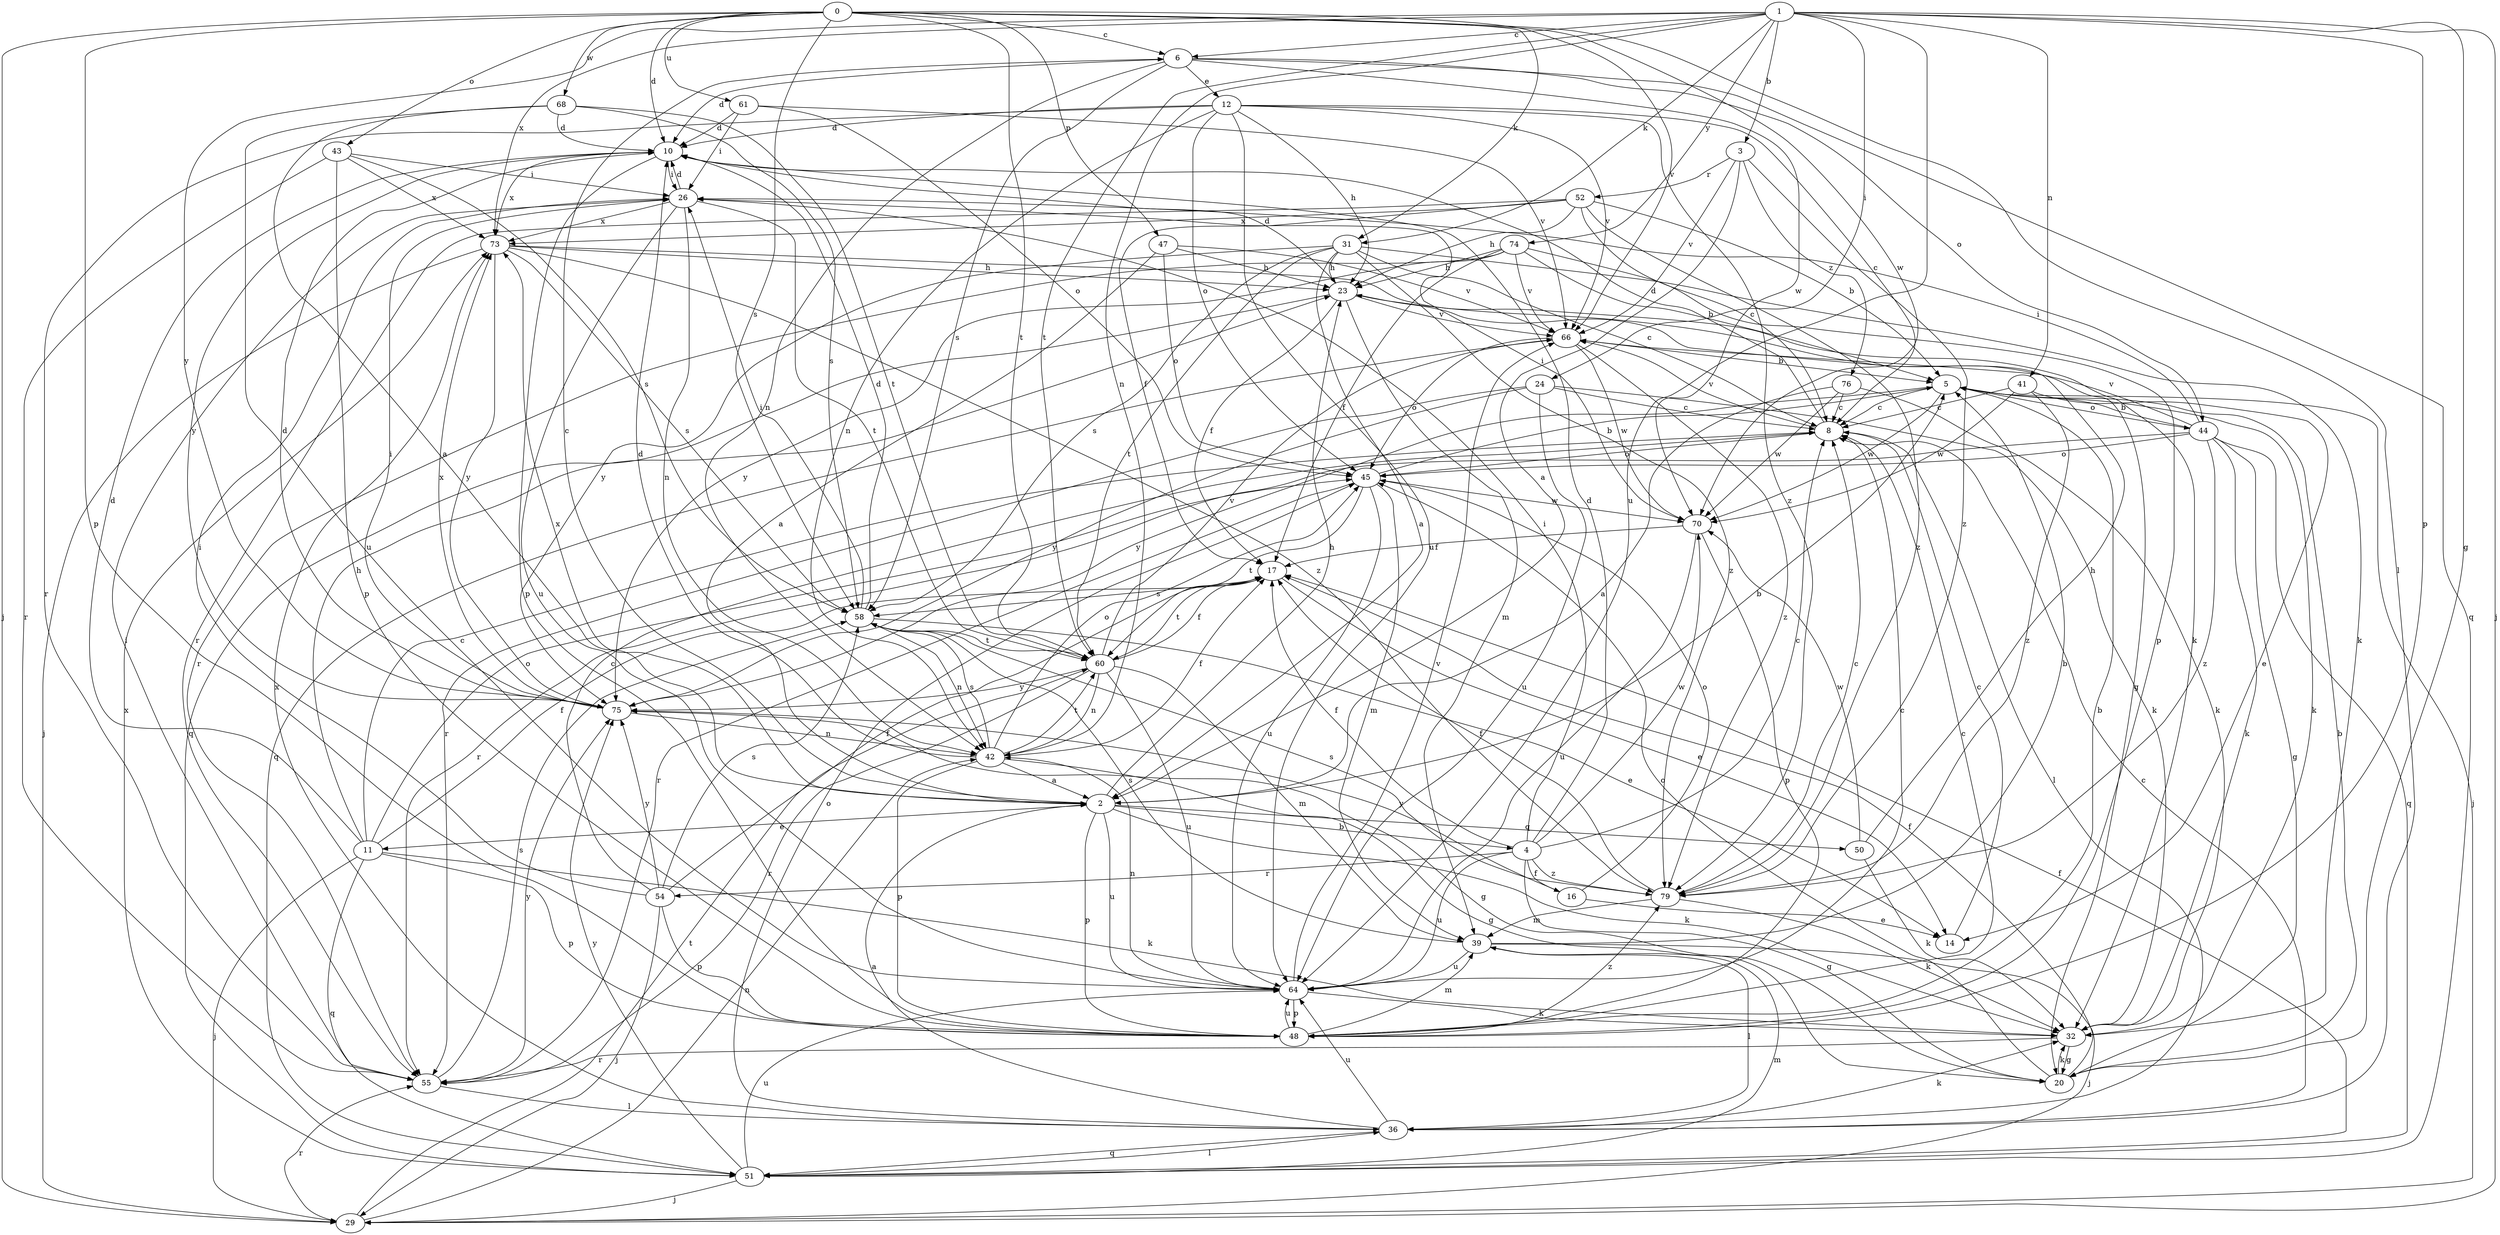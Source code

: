 strict digraph  {
0;
1;
2;
3;
4;
5;
6;
8;
10;
11;
12;
14;
16;
17;
20;
23;
24;
26;
29;
31;
32;
36;
39;
41;
42;
43;
44;
45;
47;
48;
50;
51;
52;
54;
55;
58;
60;
61;
64;
66;
68;
70;
73;
74;
75;
76;
79;
0 -> 6  [label=c];
0 -> 10  [label=d];
0 -> 29  [label=j];
0 -> 31  [label=k];
0 -> 36  [label=l];
0 -> 43  [label=o];
0 -> 47  [label=p];
0 -> 48  [label=p];
0 -> 58  [label=s];
0 -> 60  [label=t];
0 -> 61  [label=u];
0 -> 66  [label=v];
0 -> 68  [label=w];
0 -> 70  [label=w];
1 -> 3  [label=b];
1 -> 6  [label=c];
1 -> 20  [label=g];
1 -> 24  [label=i];
1 -> 29  [label=j];
1 -> 31  [label=k];
1 -> 41  [label=n];
1 -> 42  [label=n];
1 -> 48  [label=p];
1 -> 60  [label=t];
1 -> 64  [label=u];
1 -> 73  [label=x];
1 -> 74  [label=y];
1 -> 75  [label=y];
2 -> 4  [label=b];
2 -> 5  [label=b];
2 -> 6  [label=c];
2 -> 11  [label=e];
2 -> 23  [label=h];
2 -> 32  [label=k];
2 -> 48  [label=p];
2 -> 50  [label=q];
2 -> 64  [label=u];
2 -> 73  [label=x];
3 -> 2  [label=a];
3 -> 52  [label=r];
3 -> 66  [label=v];
3 -> 76  [label=z];
3 -> 79  [label=z];
4 -> 8  [label=c];
4 -> 10  [label=d];
4 -> 16  [label=f];
4 -> 17  [label=f];
4 -> 20  [label=g];
4 -> 26  [label=i];
4 -> 54  [label=r];
4 -> 64  [label=u];
4 -> 70  [label=w];
4 -> 79  [label=z];
5 -> 8  [label=c];
5 -> 29  [label=j];
5 -> 32  [label=k];
5 -> 44  [label=o];
5 -> 70  [label=w];
5 -> 75  [label=y];
6 -> 10  [label=d];
6 -> 12  [label=e];
6 -> 42  [label=n];
6 -> 44  [label=o];
6 -> 51  [label=q];
6 -> 58  [label=s];
6 -> 70  [label=w];
8 -> 10  [label=d];
8 -> 36  [label=l];
8 -> 45  [label=o];
8 -> 66  [label=v];
10 -> 26  [label=i];
10 -> 48  [label=p];
10 -> 73  [label=x];
10 -> 75  [label=y];
11 -> 8  [label=c];
11 -> 10  [label=d];
11 -> 17  [label=f];
11 -> 23  [label=h];
11 -> 29  [label=j];
11 -> 32  [label=k];
11 -> 45  [label=o];
11 -> 48  [label=p];
11 -> 51  [label=q];
12 -> 8  [label=c];
12 -> 10  [label=d];
12 -> 23  [label=h];
12 -> 42  [label=n];
12 -> 45  [label=o];
12 -> 55  [label=r];
12 -> 64  [label=u];
12 -> 66  [label=v];
12 -> 79  [label=z];
14 -> 8  [label=c];
16 -> 14  [label=e];
16 -> 45  [label=o];
16 -> 75  [label=y];
17 -> 14  [label=e];
17 -> 58  [label=s];
17 -> 60  [label=t];
20 -> 5  [label=b];
20 -> 17  [label=f];
20 -> 32  [label=k];
20 -> 45  [label=o];
23 -> 10  [label=d];
23 -> 17  [label=f];
23 -> 20  [label=g];
23 -> 39  [label=m];
23 -> 51  [label=q];
23 -> 66  [label=v];
24 -> 8  [label=c];
24 -> 32  [label=k];
24 -> 55  [label=r];
24 -> 64  [label=u];
24 -> 75  [label=y];
26 -> 10  [label=d];
26 -> 42  [label=n];
26 -> 60  [label=t];
26 -> 64  [label=u];
26 -> 73  [label=x];
29 -> 42  [label=n];
29 -> 55  [label=r];
29 -> 60  [label=t];
31 -> 2  [label=a];
31 -> 8  [label=c];
31 -> 23  [label=h];
31 -> 32  [label=k];
31 -> 58  [label=s];
31 -> 60  [label=t];
31 -> 75  [label=y];
31 -> 79  [label=z];
32 -> 20  [label=g];
32 -> 55  [label=r];
36 -> 2  [label=a];
36 -> 8  [label=c];
36 -> 32  [label=k];
36 -> 45  [label=o];
36 -> 51  [label=q];
36 -> 64  [label=u];
36 -> 73  [label=x];
39 -> 5  [label=b];
39 -> 29  [label=j];
39 -> 36  [label=l];
39 -> 58  [label=s];
39 -> 64  [label=u];
41 -> 8  [label=c];
41 -> 14  [label=e];
41 -> 70  [label=w];
41 -> 79  [label=z];
42 -> 2  [label=a];
42 -> 10  [label=d];
42 -> 17  [label=f];
42 -> 20  [label=g];
42 -> 45  [label=o];
42 -> 48  [label=p];
42 -> 58  [label=s];
42 -> 60  [label=t];
43 -> 26  [label=i];
43 -> 48  [label=p];
43 -> 55  [label=r];
43 -> 58  [label=s];
43 -> 73  [label=x];
44 -> 5  [label=b];
44 -> 20  [label=g];
44 -> 26  [label=i];
44 -> 32  [label=k];
44 -> 45  [label=o];
44 -> 51  [label=q];
44 -> 55  [label=r];
44 -> 66  [label=v];
44 -> 79  [label=z];
45 -> 5  [label=b];
45 -> 39  [label=m];
45 -> 55  [label=r];
45 -> 60  [label=t];
45 -> 64  [label=u];
45 -> 70  [label=w];
47 -> 2  [label=a];
47 -> 23  [label=h];
47 -> 45  [label=o];
47 -> 66  [label=v];
48 -> 5  [label=b];
48 -> 8  [label=c];
48 -> 39  [label=m];
48 -> 64  [label=u];
48 -> 79  [label=z];
50 -> 23  [label=h];
50 -> 32  [label=k];
50 -> 70  [label=w];
51 -> 17  [label=f];
51 -> 29  [label=j];
51 -> 36  [label=l];
51 -> 39  [label=m];
51 -> 64  [label=u];
51 -> 73  [label=x];
51 -> 75  [label=y];
52 -> 5  [label=b];
52 -> 8  [label=c];
52 -> 17  [label=f];
52 -> 23  [label=h];
52 -> 55  [label=r];
52 -> 73  [label=x];
52 -> 79  [label=z];
54 -> 8  [label=c];
54 -> 17  [label=f];
54 -> 26  [label=i];
54 -> 29  [label=j];
54 -> 48  [label=p];
54 -> 58  [label=s];
54 -> 75  [label=y];
55 -> 26  [label=i];
55 -> 36  [label=l];
55 -> 58  [label=s];
55 -> 75  [label=y];
58 -> 10  [label=d];
58 -> 14  [label=e];
58 -> 26  [label=i];
58 -> 42  [label=n];
58 -> 60  [label=t];
60 -> 17  [label=f];
60 -> 39  [label=m];
60 -> 42  [label=n];
60 -> 55  [label=r];
60 -> 64  [label=u];
60 -> 66  [label=v];
60 -> 75  [label=y];
61 -> 10  [label=d];
61 -> 26  [label=i];
61 -> 45  [label=o];
61 -> 66  [label=v];
64 -> 8  [label=c];
64 -> 32  [label=k];
64 -> 42  [label=n];
64 -> 48  [label=p];
64 -> 66  [label=v];
66 -> 5  [label=b];
66 -> 45  [label=o];
66 -> 51  [label=q];
66 -> 70  [label=w];
66 -> 79  [label=z];
68 -> 2  [label=a];
68 -> 10  [label=d];
68 -> 58  [label=s];
68 -> 60  [label=t];
68 -> 64  [label=u];
70 -> 17  [label=f];
70 -> 26  [label=i];
70 -> 48  [label=p];
70 -> 64  [label=u];
73 -> 23  [label=h];
73 -> 29  [label=j];
73 -> 32  [label=k];
73 -> 58  [label=s];
73 -> 75  [label=y];
73 -> 79  [label=z];
74 -> 5  [label=b];
74 -> 17  [label=f];
74 -> 23  [label=h];
74 -> 48  [label=p];
74 -> 55  [label=r];
74 -> 66  [label=v];
74 -> 75  [label=y];
75 -> 10  [label=d];
75 -> 20  [label=g];
75 -> 26  [label=i];
75 -> 42  [label=n];
75 -> 73  [label=x];
76 -> 2  [label=a];
76 -> 8  [label=c];
76 -> 32  [label=k];
76 -> 70  [label=w];
79 -> 8  [label=c];
79 -> 17  [label=f];
79 -> 32  [label=k];
79 -> 39  [label=m];
79 -> 58  [label=s];
}
